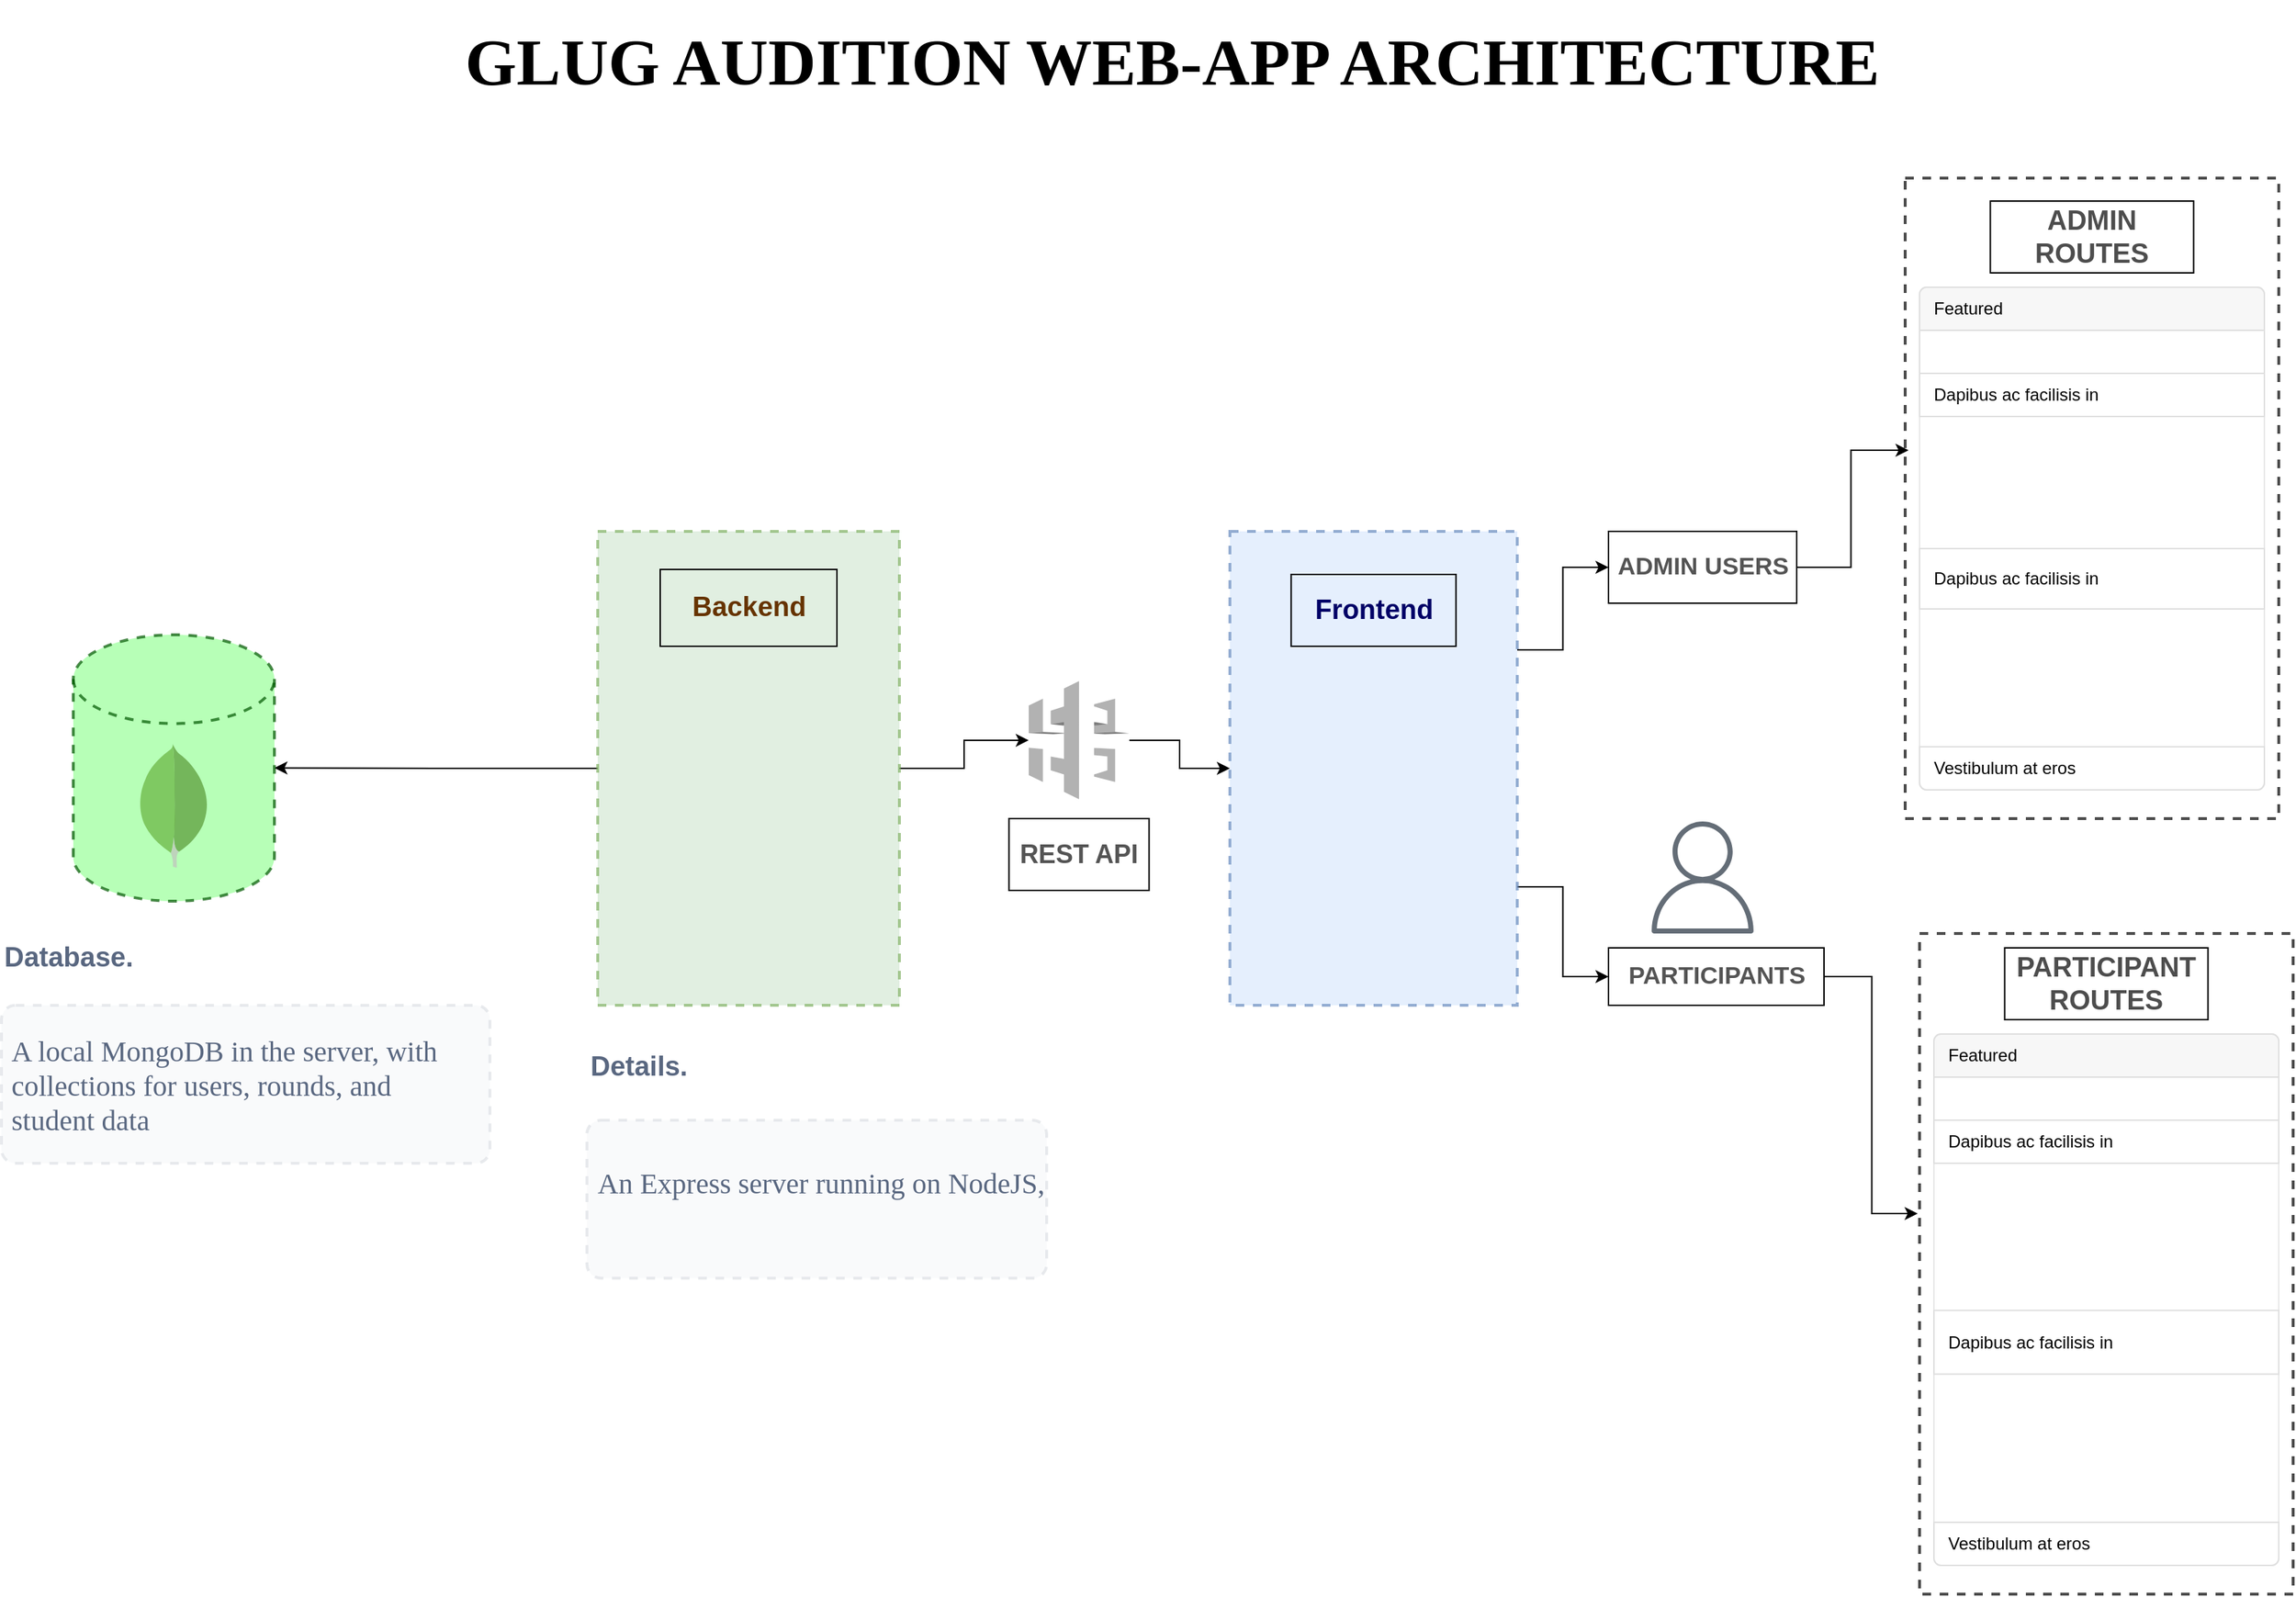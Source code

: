 <mxfile version="13.8.8" type="github">
  <diagram id="C5RBs43oDa-KdzZeNtuy" name="Page-1">
    <mxGraphModel dx="3197" dy="1290" grid="1" gridSize="10" guides="1" tooltips="1" connect="1" arrows="1" fold="1" page="1" pageScale="1" pageWidth="827" pageHeight="1169" math="0" shadow="0">
      <root>
        <mxCell id="WIyWlLk6GJQsqaUBKTNV-0" />
        <mxCell id="WIyWlLk6GJQsqaUBKTNV-1" parent="WIyWlLk6GJQsqaUBKTNV-0" />
        <mxCell id="imaO36NbXg34osZCTPrZ-8" style="edgeStyle=orthogonalEdgeStyle;rounded=0;orthogonalLoop=1;jettySize=auto;html=1;exitX=1;exitY=0.5;exitDx=0;exitDy=0;" edge="1" parent="WIyWlLk6GJQsqaUBKTNV-1" source="imaO36NbXg34osZCTPrZ-0" target="imaO36NbXg34osZCTPrZ-9">
          <mxGeometry relative="1" as="geometry">
            <mxPoint x="510" y="340" as="targetPoint" />
          </mxGeometry>
        </mxCell>
        <mxCell id="imaO36NbXg34osZCTPrZ-22" style="edgeStyle=orthogonalEdgeStyle;rounded=0;orthogonalLoop=1;jettySize=auto;html=1;entryX=1;entryY=0.5;entryDx=0;entryDy=0;entryPerimeter=0;" edge="1" parent="WIyWlLk6GJQsqaUBKTNV-1" source="imaO36NbXg34osZCTPrZ-0" target="imaO36NbXg34osZCTPrZ-18">
          <mxGeometry relative="1" as="geometry" />
        </mxCell>
        <mxCell id="imaO36NbXg34osZCTPrZ-0" value="" style="rounded=0;whiteSpace=wrap;html=1;strokeWidth=2;dashed=1;opacity=70;fillColor=#d5e8d4;strokeColor=#82b366;" vertex="1" parent="WIyWlLk6GJQsqaUBKTNV-1">
          <mxGeometry x="-370" y="420" width="210" height="330" as="geometry" />
        </mxCell>
        <mxCell id="imaO36NbXg34osZCTPrZ-1" value="&lt;h3&gt;&lt;font style=&quot;font-size: 19px&quot; color=&quot;#663300&quot;&gt;Backend&lt;/font&gt;&lt;/h3&gt;" style="text;html=1;align=center;verticalAlign=middle;whiteSpace=wrap;rounded=0;strokeColor=#000000;" vertex="1" parent="WIyWlLk6GJQsqaUBKTNV-1">
          <mxGeometry x="-326.5" y="446.5" width="123" height="53.5" as="geometry" />
        </mxCell>
        <mxCell id="imaO36NbXg34osZCTPrZ-44" style="edgeStyle=orthogonalEdgeStyle;rounded=0;orthogonalLoop=1;jettySize=auto;html=1;entryX=0;entryY=0.5;entryDx=0;entryDy=0;strokeColor=#000000;" edge="1" parent="WIyWlLk6GJQsqaUBKTNV-1" source="imaO36NbXg34osZCTPrZ-9" target="imaO36NbXg34osZCTPrZ-38">
          <mxGeometry relative="1" as="geometry" />
        </mxCell>
        <mxCell id="imaO36NbXg34osZCTPrZ-9" value="" style="outlineConnect=0;verticalLabelPosition=bottom;verticalAlign=top;align=center;html=1;shape=mxgraph.aws3.api_gateway;gradientColor=none;strokeColor=#000000;strokeWidth=2;opacity=70;fillColor=none;dashed=1;dashPattern=1 1;" vertex="1" parent="WIyWlLk6GJQsqaUBKTNV-1">
          <mxGeometry x="-70" y="524.25" width="70" height="82.25" as="geometry" />
        </mxCell>
        <mxCell id="imaO36NbXg34osZCTPrZ-18" value="" style="strokeWidth=2;html=1;shape=mxgraph.flowchart.database;whiteSpace=wrap;dashed=1;opacity=70;strokeColor=#005700;fontColor=#ffffff;fillColor=#99FF99;" vertex="1" parent="WIyWlLk6GJQsqaUBKTNV-1">
          <mxGeometry x="-735" y="492" width="140" height="185.5" as="geometry" />
        </mxCell>
        <mxCell id="imaO36NbXg34osZCTPrZ-19" value="&lt;font style=&quot;font-size: 19px&quot;&gt;Database.&lt;/font&gt;" style="fillColor=none;strokeColor=none;html=1;fontSize=11;fontStyle=0;align=left;fontColor=#596780;fontStyle=1;fontSize=11;dashed=1;opacity=70;" vertex="1" parent="WIyWlLk6GJQsqaUBKTNV-1">
          <mxGeometry x="-785" y="696.75" width="240" height="40" as="geometry" />
        </mxCell>
        <mxCell id="imaO36NbXg34osZCTPrZ-20" value="&lt;font style=&quot;font-size: 20px&quot; face=&quot;Verdana&quot;&gt;A local MongoDB in the server, with&lt;br&gt;collections for users, rounds, and &lt;br&gt;student data&lt;/font&gt;" style="rounded=1;arcSize=9;fillColor=#F7F8F9;align=left;spacingLeft=5;strokeColor=#DEE1E6;html=1;strokeWidth=2;fontColor=#596780;fontSize=12;dashed=1;opacity=70;" vertex="1" parent="WIyWlLk6GJQsqaUBKTNV-1">
          <mxGeometry x="-785" y="750" width="340" height="110" as="geometry" />
        </mxCell>
        <mxCell id="imaO36NbXg34osZCTPrZ-25" value="&lt;font style=&quot;font-size: 19px&quot;&gt;Details.&lt;/font&gt;" style="fillColor=none;strokeColor=none;html=1;fontSize=11;fontStyle=0;align=left;fontColor=#596780;fontStyle=1;fontSize=11;dashed=1;opacity=70;" vertex="1" parent="WIyWlLk6GJQsqaUBKTNV-1">
          <mxGeometry x="-377.5" y="770" width="230" height="46.75" as="geometry" />
        </mxCell>
        <mxCell id="imaO36NbXg34osZCTPrZ-27" value="&lt;font face=&quot;Verdana&quot;&gt;&lt;span style=&quot;font-size: 20px&quot;&gt;An Express server running on NodeJS,&lt;br&gt;&lt;br&gt;&lt;/span&gt;&lt;/font&gt;" style="rounded=1;arcSize=9;fillColor=#F7F8F9;align=left;spacingLeft=5;strokeColor=#DEE1E6;html=1;strokeWidth=2;fontColor=#596780;fontSize=12;dashed=1;opacity=70;" vertex="1" parent="WIyWlLk6GJQsqaUBKTNV-1">
          <mxGeometry x="-377.5" y="830" width="320" height="110" as="geometry" />
        </mxCell>
        <mxCell id="imaO36NbXg34osZCTPrZ-37" value="&lt;h3&gt;&lt;font color=&quot;#545454&quot; style=&quot;font-size: 18px&quot;&gt;REST API&lt;/font&gt;&lt;/h3&gt;" style="text;html=1;align=center;verticalAlign=middle;whiteSpace=wrap;rounded=0;strokeColor=#000000;" vertex="1" parent="WIyWlLk6GJQsqaUBKTNV-1">
          <mxGeometry x="-83.75" y="620" width="97.5" height="50" as="geometry" />
        </mxCell>
        <mxCell id="imaO36NbXg34osZCTPrZ-57" style="edgeStyle=orthogonalEdgeStyle;rounded=0;orthogonalLoop=1;jettySize=auto;html=1;entryX=0;entryY=0.5;entryDx=0;entryDy=0;strokeColor=#000000;exitX=1;exitY=0.25;exitDx=0;exitDy=0;" edge="1" parent="WIyWlLk6GJQsqaUBKTNV-1" source="imaO36NbXg34osZCTPrZ-38" target="imaO36NbXg34osZCTPrZ-54">
          <mxGeometry relative="1" as="geometry" />
        </mxCell>
        <mxCell id="imaO36NbXg34osZCTPrZ-64" style="edgeStyle=orthogonalEdgeStyle;rounded=0;orthogonalLoop=1;jettySize=auto;html=1;exitX=1;exitY=0.75;exitDx=0;exitDy=0;entryX=0;entryY=0.5;entryDx=0;entryDy=0;strokeColor=#000000;" edge="1" parent="WIyWlLk6GJQsqaUBKTNV-1" source="imaO36NbXg34osZCTPrZ-38" target="imaO36NbXg34osZCTPrZ-62">
          <mxGeometry relative="1" as="geometry" />
        </mxCell>
        <mxCell id="imaO36NbXg34osZCTPrZ-38" value="" style="rounded=0;whiteSpace=wrap;html=1;strokeWidth=2;dashed=1;opacity=70;fillColor=#dae8fc;strokeColor=#6c8ebf;" vertex="1" parent="WIyWlLk6GJQsqaUBKTNV-1">
          <mxGeometry x="70" y="420" width="200" height="330" as="geometry" />
        </mxCell>
        <mxCell id="imaO36NbXg34osZCTPrZ-40" value="&lt;h3&gt;&lt;font style=&quot;font-size: 19px&quot; color=&quot;#000066&quot;&gt;Frontend&lt;/font&gt;&lt;/h3&gt;" style="text;html=1;align=center;verticalAlign=middle;whiteSpace=wrap;rounded=0;strokeColor=#000000;" vertex="1" parent="WIyWlLk6GJQsqaUBKTNV-1">
          <mxGeometry x="112.65" y="450" width="114.69" height="50" as="geometry" />
        </mxCell>
        <mxCell id="imaO36NbXg34osZCTPrZ-41" value="" style="shape=image;html=1;verticalAlign=top;verticalLabelPosition=bottom;labelBackgroundColor=#ffffff;imageAspect=0;aspect=fixed;image=https://cdn4.iconfinder.com/data/icons/logos-3/600/React.js_logo-128.png;dashed=1;dashPattern=1 1;strokeColor=#000000;strokeWidth=2;fillColor=none;gradientColor=#ffffff;opacity=70;" vertex="1" parent="WIyWlLk6GJQsqaUBKTNV-1">
          <mxGeometry x="102.8" y="544" width="134.4" height="134.4" as="geometry" />
        </mxCell>
        <mxCell id="imaO36NbXg34osZCTPrZ-47" value="" style="rounded=0;whiteSpace=wrap;html=1;strokeWidth=2;dashed=1;opacity=70;" vertex="1" parent="WIyWlLk6GJQsqaUBKTNV-1">
          <mxGeometry x="540" y="174" width="260" height="446" as="geometry" />
        </mxCell>
        <mxCell id="imaO36NbXg34osZCTPrZ-48" value="" style="rounded=0;whiteSpace=wrap;html=1;strokeWidth=2;dashed=1;opacity=70;" vertex="1" parent="WIyWlLk6GJQsqaUBKTNV-1">
          <mxGeometry x="550" y="700" width="260" height="460" as="geometry" />
        </mxCell>
        <mxCell id="imaO36NbXg34osZCTPrZ-51" style="edgeStyle=orthogonalEdgeStyle;rounded=0;orthogonalLoop=1;jettySize=auto;html=1;entryX=0.009;entryY=0.425;entryDx=0;entryDy=0;entryPerimeter=0;strokeColor=#000000;exitX=1;exitY=0.5;exitDx=0;exitDy=0;" edge="1" parent="WIyWlLk6GJQsqaUBKTNV-1" source="imaO36NbXg34osZCTPrZ-54" target="imaO36NbXg34osZCTPrZ-47">
          <mxGeometry relative="1" as="geometry" />
        </mxCell>
        <mxCell id="imaO36NbXg34osZCTPrZ-49" value="" style="shape=image;html=1;verticalAlign=top;verticalLabelPosition=bottom;labelBackgroundColor=#ffffff;imageAspect=0;aspect=fixed;image=https://cdn2.iconfinder.com/data/icons/essential-web-2/50/user-add-plus-create-admin-128.png;strokeColor=#000000;strokeWidth=2;fillColor=none;gradientColor=#ffffff;opacity=70;" vertex="1" parent="WIyWlLk6GJQsqaUBKTNV-1">
          <mxGeometry x="355" y="320" width="88" height="88" as="geometry" />
        </mxCell>
        <mxCell id="imaO36NbXg34osZCTPrZ-52" value="" style="dashed=0;outlineConnect=0;html=1;align=center;labelPosition=center;verticalLabelPosition=bottom;verticalAlign=top;shape=mxgraph.weblogos.mongodb;dashPattern=1 1;strokeColor=#000000;strokeWidth=2;opacity=70;fillColor=none;" vertex="1" parent="WIyWlLk6GJQsqaUBKTNV-1">
          <mxGeometry x="-690" y="568.1" width="50" height="86.2" as="geometry" />
        </mxCell>
        <mxCell id="imaO36NbXg34osZCTPrZ-54" value="&lt;h3&gt;&lt;font color=&quot;#545454&quot; style=&quot;font-size: 17px&quot;&gt;ADMIN USERS&lt;/font&gt;&lt;/h3&gt;" style="text;html=1;align=center;verticalAlign=middle;whiteSpace=wrap;rounded=0;strokeColor=#000000;" vertex="1" parent="WIyWlLk6GJQsqaUBKTNV-1">
          <mxGeometry x="333.5" y="420" width="131" height="50" as="geometry" />
        </mxCell>
        <mxCell id="imaO36NbXg34osZCTPrZ-65" style="edgeStyle=orthogonalEdgeStyle;rounded=0;orthogonalLoop=1;jettySize=auto;html=1;exitX=1;exitY=0.5;exitDx=0;exitDy=0;entryX=-0.005;entryY=0.424;entryDx=0;entryDy=0;entryPerimeter=0;strokeColor=#000000;" edge="1" parent="WIyWlLk6GJQsqaUBKTNV-1" source="imaO36NbXg34osZCTPrZ-62" target="imaO36NbXg34osZCTPrZ-48">
          <mxGeometry relative="1" as="geometry" />
        </mxCell>
        <mxCell id="imaO36NbXg34osZCTPrZ-62" value="&lt;h3&gt;&lt;font color=&quot;#545454&quot; style=&quot;font-size: 17px&quot;&gt;PARTICIPANTS&lt;/font&gt;&lt;/h3&gt;" style="text;html=1;align=center;verticalAlign=middle;whiteSpace=wrap;rounded=0;strokeColor=#000000;" vertex="1" parent="WIyWlLk6GJQsqaUBKTNV-1">
          <mxGeometry x="333.5" y="710" width="150" height="40" as="geometry" />
        </mxCell>
        <mxCell id="imaO36NbXg34osZCTPrZ-63" value="" style="outlineConnect=0;fontColor=#232F3E;gradientColor=none;fillColor=#232F3E;strokeColor=none;dashed=0;verticalLabelPosition=bottom;verticalAlign=top;align=center;html=1;fontSize=12;fontStyle=0;aspect=fixed;pointerEvents=1;shape=mxgraph.aws4.user;opacity=70;" vertex="1" parent="WIyWlLk6GJQsqaUBKTNV-1">
          <mxGeometry x="360" y="622" width="78" height="78" as="geometry" />
        </mxCell>
        <mxCell id="imaO36NbXg34osZCTPrZ-70" value="&lt;h1&gt;&lt;font style=&quot;font-size: 46px&quot; face=&quot;Lucida Console&quot;&gt;GLUG AUDITION WEB-APP ARCHITECTURE&lt;/font&gt;&lt;/h1&gt;" style="text;html=1;strokeColor=none;fillColor=none;spacing=5;spacingTop=-20;whiteSpace=wrap;overflow=hidden;rounded=0;opacity=70;align=center;" vertex="1" parent="WIyWlLk6GJQsqaUBKTNV-1">
          <mxGeometry x="-570" y="60" width="1200" height="120" as="geometry" />
        </mxCell>
        <mxCell id="imaO36NbXg34osZCTPrZ-71" value="&lt;h3&gt;&lt;span style=&quot;font-size: 19px&quot;&gt;&lt;font color=&quot;#4d4d4d&quot;&gt;ADMIN ROUTES&lt;/font&gt;&lt;/span&gt;&lt;/h3&gt;" style="text;html=1;align=center;verticalAlign=middle;whiteSpace=wrap;rounded=0;strokeColor=#000000;" vertex="1" parent="WIyWlLk6GJQsqaUBKTNV-1">
          <mxGeometry x="599.25" y="190" width="141.5" height="50" as="geometry" />
        </mxCell>
        <mxCell id="imaO36NbXg34osZCTPrZ-72" value="&lt;h3&gt;&lt;font color=&quot;#4d4d4d&quot;&gt;&lt;span style=&quot;font-size: 19px&quot;&gt;PARTICIPANT&lt;br&gt;ROUTES&lt;/span&gt;&lt;/font&gt;&lt;/h3&gt;" style="text;html=1;align=center;verticalAlign=middle;whiteSpace=wrap;rounded=0;strokeColor=#000000;" vertex="1" parent="WIyWlLk6GJQsqaUBKTNV-1">
          <mxGeometry x="609.25" y="710" width="141.5" height="50" as="geometry" />
        </mxCell>
        <mxCell id="imaO36NbXg34osZCTPrZ-74" value="" style="shape=image;html=1;verticalAlign=top;verticalLabelPosition=bottom;labelBackgroundColor=#ffffff;imageAspect=0;aspect=fixed;image=https://cdn2.iconfinder.com/data/icons/nodejs-1/128/nodejs-128.png;strokeColor=#000000;strokeWidth=2;fillColor=#99FF99;gradientColor=none;opacity=70;" vertex="1" parent="WIyWlLk6GJQsqaUBKTNV-1">
          <mxGeometry x="-326.5" y="550.4" width="128" height="128" as="geometry" />
        </mxCell>
        <mxCell id="imaO36NbXg34osZCTPrZ-76" value="" style="html=1;shadow=0;dashed=0;shape=mxgraph.bootstrap.rrect;rSize=5;strokeColor=#DFDFDF;html=1;whiteSpace=wrap;fillColor=#FFFFFF;fontColor=#000000;opacity=70;" vertex="1" parent="WIyWlLk6GJQsqaUBKTNV-1">
          <mxGeometry x="550" y="250" width="240" height="350" as="geometry" />
        </mxCell>
        <mxCell id="imaO36NbXg34osZCTPrZ-77" value="Featured" style="html=1;shadow=0;dashed=0;shape=mxgraph.bootstrap.topButton;strokeColor=inherit;fillColor=#F7F7F7;rSize=5;perimeter=none;whiteSpace=wrap;resizeWidth=1;align=left;spacing=10;" vertex="1" parent="imaO36NbXg34osZCTPrZ-76">
          <mxGeometry width="240.0" height="30" relative="1" as="geometry" />
        </mxCell>
        <mxCell id="imaO36NbXg34osZCTPrZ-78" value="" style="strokeColor=inherit;fillColor=inherit;gradientColor=inherit;fontColor=inherit;html=1;shadow=0;dashed=0;perimeter=none;whiteSpace=wrap;resizeWidth=1;align=left;spacing=10;" vertex="1" parent="imaO36NbXg34osZCTPrZ-76">
          <mxGeometry width="240.0" height="30" relative="1" as="geometry">
            <mxPoint y="30" as="offset" />
          </mxGeometry>
        </mxCell>
        <mxCell id="imaO36NbXg34osZCTPrZ-79" value="Dapibus ac facilisis in" style="strokeColor=inherit;fillColor=inherit;gradientColor=inherit;fontColor=inherit;html=1;shadow=0;dashed=0;perimeter=none;whiteSpace=wrap;resizeWidth=1;align=left;spacing=10;" vertex="1" parent="imaO36NbXg34osZCTPrZ-76">
          <mxGeometry width="240.0" height="30" relative="1" as="geometry">
            <mxPoint y="60" as="offset" />
          </mxGeometry>
        </mxCell>
        <mxCell id="imaO36NbXg34osZCTPrZ-80" value="Vestibulum at eros" style="strokeColor=inherit;fillColor=inherit;gradientColor=inherit;fontColor=inherit;html=1;shadow=0;dashed=0;shape=mxgraph.bootstrap.bottomButton;rSize=5;perimeter=none;whiteSpace=wrap;resizeWidth=1;resizeHeight=0;align=left;spacing=10;" vertex="1" parent="imaO36NbXg34osZCTPrZ-76">
          <mxGeometry y="1" width="240.0" height="30" relative="1" as="geometry">
            <mxPoint y="-30" as="offset" />
          </mxGeometry>
        </mxCell>
        <mxCell id="imaO36NbXg34osZCTPrZ-81" value="Dapibus ac facilisis in" style="strokeColor=inherit;fillColor=inherit;gradientColor=inherit;fontColor=inherit;html=1;shadow=0;dashed=0;perimeter=none;whiteSpace=wrap;resizeWidth=1;align=left;spacing=10;" vertex="1" parent="imaO36NbXg34osZCTPrZ-76">
          <mxGeometry y="182" width="240.0" height="42.0" as="geometry" />
        </mxCell>
        <mxCell id="imaO36NbXg34osZCTPrZ-83" value="" style="html=1;shadow=0;dashed=0;shape=mxgraph.bootstrap.rrect;rSize=5;strokeColor=#DFDFDF;html=1;whiteSpace=wrap;fillColor=#FFFFFF;fontColor=#000000;opacity=70;" vertex="1" parent="WIyWlLk6GJQsqaUBKTNV-1">
          <mxGeometry x="560" y="770" width="240" height="370" as="geometry" />
        </mxCell>
        <mxCell id="imaO36NbXg34osZCTPrZ-84" value="Featured" style="html=1;shadow=0;dashed=0;shape=mxgraph.bootstrap.topButton;strokeColor=inherit;fillColor=#F7F7F7;rSize=5;perimeter=none;whiteSpace=wrap;resizeWidth=1;align=left;spacing=10;" vertex="1" parent="imaO36NbXg34osZCTPrZ-83">
          <mxGeometry width="240.0" height="30" relative="1" as="geometry" />
        </mxCell>
        <mxCell id="imaO36NbXg34osZCTPrZ-85" value="" style="strokeColor=inherit;fillColor=inherit;gradientColor=inherit;fontColor=inherit;html=1;shadow=0;dashed=0;perimeter=none;whiteSpace=wrap;resizeWidth=1;align=left;spacing=10;" vertex="1" parent="imaO36NbXg34osZCTPrZ-83">
          <mxGeometry width="240.0" height="30" relative="1" as="geometry">
            <mxPoint y="30" as="offset" />
          </mxGeometry>
        </mxCell>
        <mxCell id="imaO36NbXg34osZCTPrZ-86" value="Dapibus ac facilisis in" style="strokeColor=inherit;fillColor=inherit;gradientColor=inherit;fontColor=inherit;html=1;shadow=0;dashed=0;perimeter=none;whiteSpace=wrap;resizeWidth=1;align=left;spacing=10;" vertex="1" parent="imaO36NbXg34osZCTPrZ-83">
          <mxGeometry width="240.0" height="30" relative="1" as="geometry">
            <mxPoint y="60" as="offset" />
          </mxGeometry>
        </mxCell>
        <mxCell id="imaO36NbXg34osZCTPrZ-87" value="Vestibulum at eros" style="strokeColor=inherit;fillColor=inherit;gradientColor=inherit;fontColor=inherit;html=1;shadow=0;dashed=0;shape=mxgraph.bootstrap.bottomButton;rSize=5;perimeter=none;whiteSpace=wrap;resizeWidth=1;resizeHeight=0;align=left;spacing=10;" vertex="1" parent="imaO36NbXg34osZCTPrZ-83">
          <mxGeometry y="1" width="240.0" height="30" relative="1" as="geometry">
            <mxPoint y="-30" as="offset" />
          </mxGeometry>
        </mxCell>
        <mxCell id="imaO36NbXg34osZCTPrZ-88" value="Dapibus ac facilisis in" style="strokeColor=inherit;fillColor=inherit;gradientColor=inherit;fontColor=inherit;html=1;shadow=0;dashed=0;perimeter=none;whiteSpace=wrap;resizeWidth=1;align=left;spacing=10;" vertex="1" parent="imaO36NbXg34osZCTPrZ-83">
          <mxGeometry y="192.4" width="240.0" height="44.4" as="geometry" />
        </mxCell>
      </root>
    </mxGraphModel>
  </diagram>
</mxfile>
